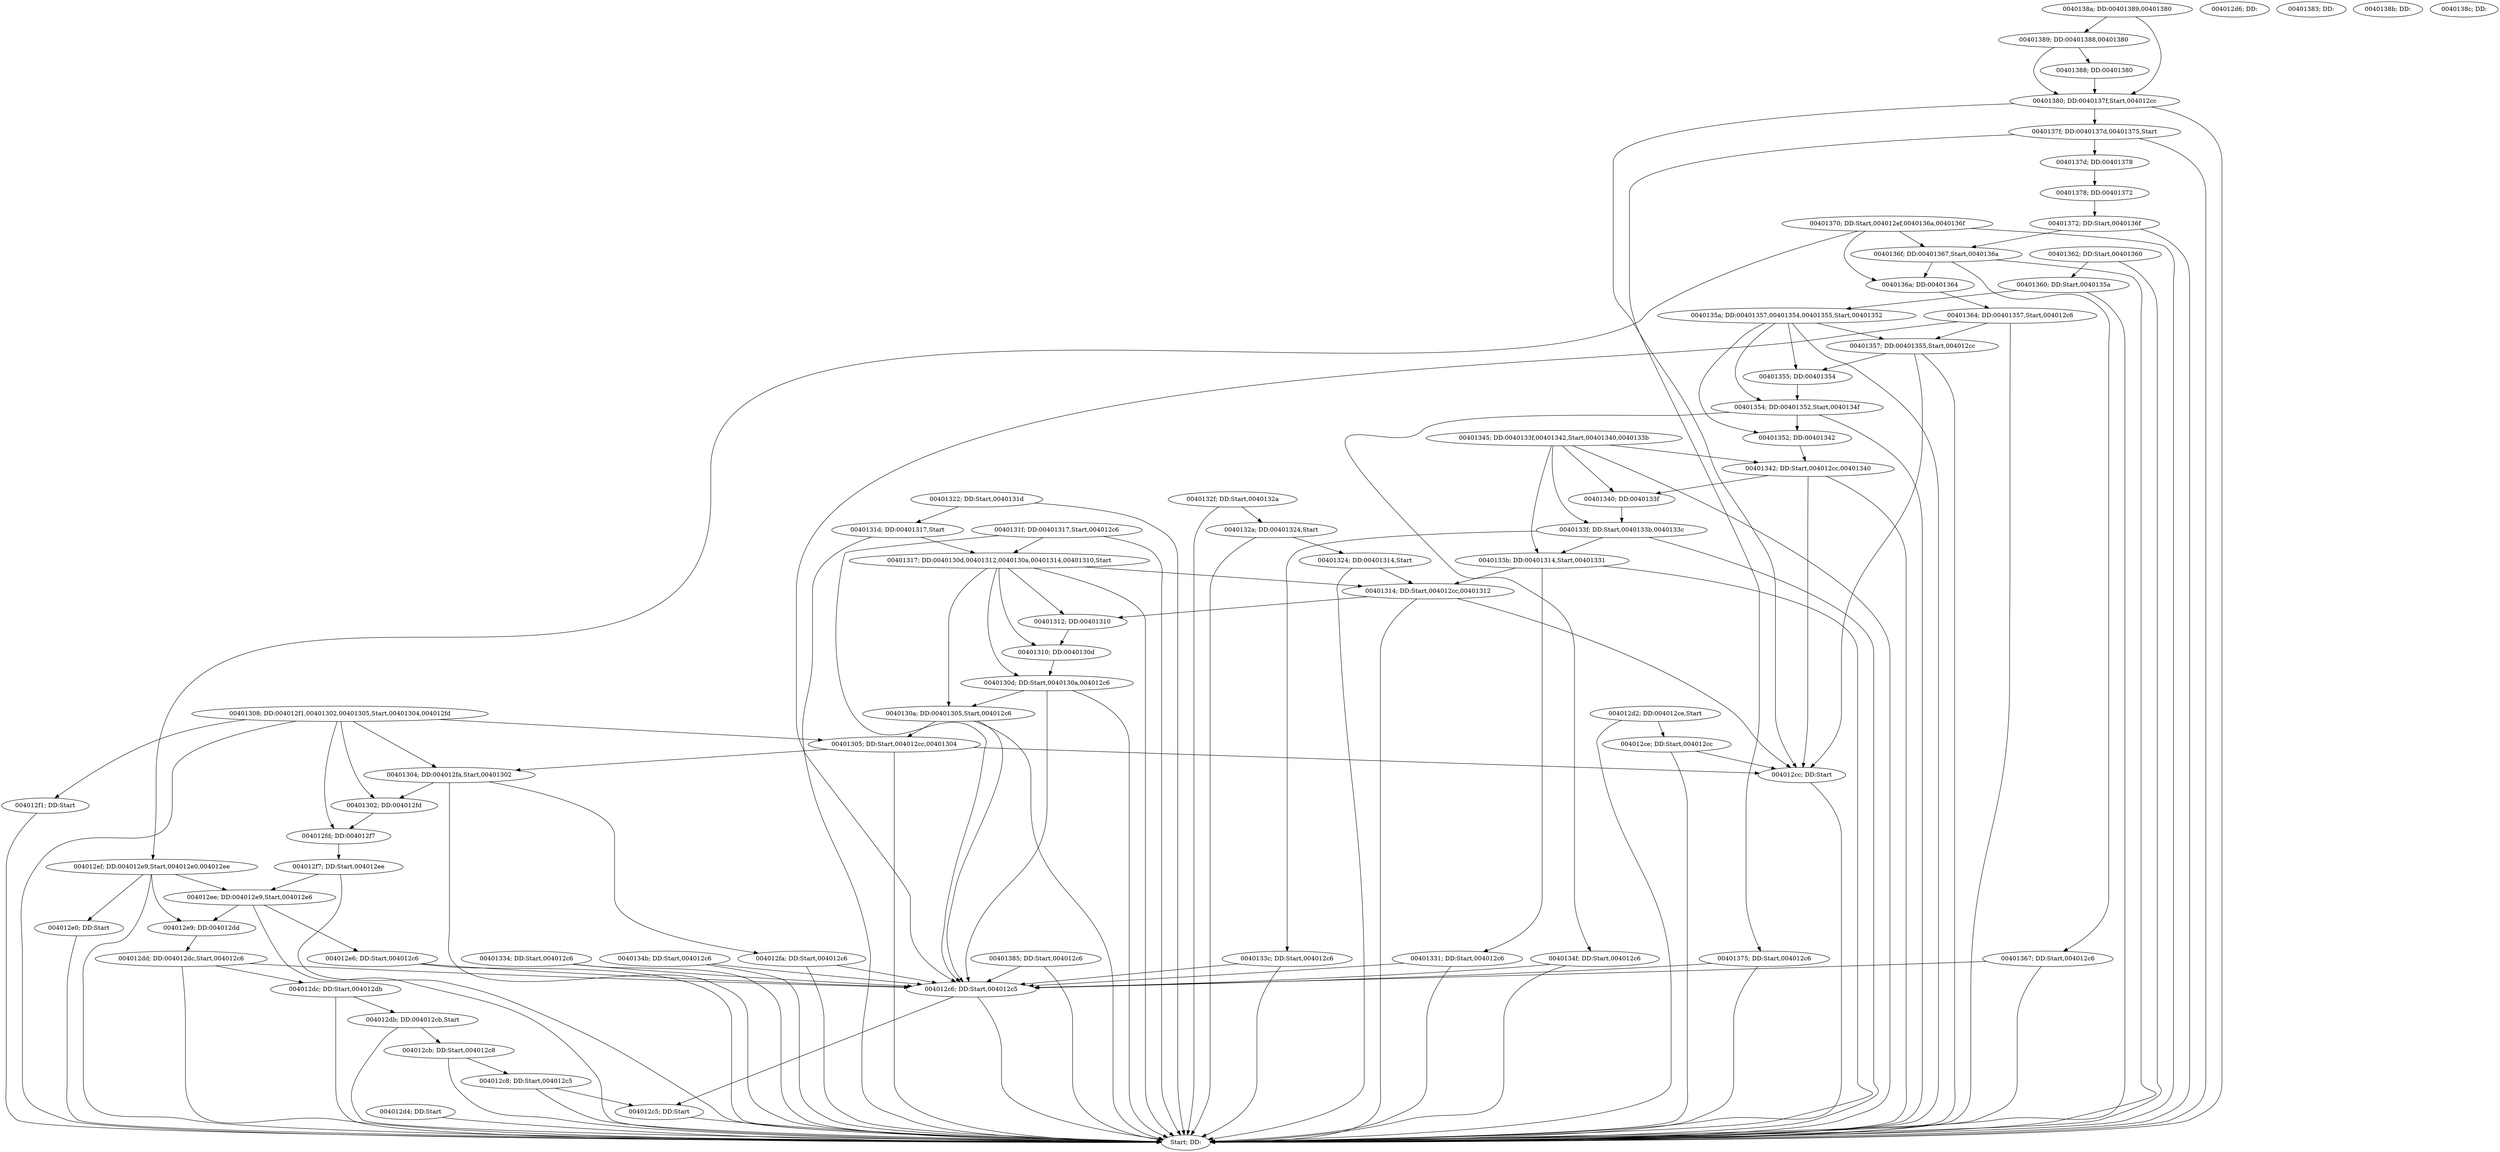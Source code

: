 digraph {
	n0 [label="Start; DD:"]
	n1 [label="004012c5; DD:Start"]
	n2 [label="004012c6; DD:Start,004012c5"]
	n3 [label="004012c8; DD:Start,004012c5"]
	n4 [label="004012cb; DD:Start,004012c8"]
	n5 [label="004012cc; DD:Start"]
	n6 [label="004012ce; DD:Start,004012cc"]
	n7 [label="004012d2; DD:004012ce,Start"]
	n8 [label="004012d4; DD:Start"]
	n9 [label="004012d6; DD:"]
	n10 [label="004012db; DD:004012cb,Start"]
	n11 [label="004012dc; DD:Start,004012db"]
	n12 [label="004012dd; DD:004012dc,Start,004012c6"]
	n13 [label="004012e0; DD:Start"]
	n14 [label="004012e6; DD:Start,004012c6"]
	n15 [label="004012e9; DD:004012dd"]
	n16 [label="004012ee; DD:004012e9,Start,004012e6"]
	n17 [label="004012ef; DD:004012e9,Start,004012e0,004012ee"]
	n18 [label="004012f1; DD:Start"]
	n19 [label="004012f7; DD:Start,004012ee"]
	n20 [label="004012fa; DD:Start,004012c6"]
	n21 [label="004012fd; DD:004012f7"]
	n22 [label="00401302; DD:004012fd"]
	n23 [label="00401304; DD:004012fa,Start,00401302"]
	n24 [label="00401305; DD:Start,004012cc,00401304"]
	n25 [label="00401308; DD:004012f1,00401302,00401305,Start,00401304,004012fd"]
	n26 [label="0040130a; DD:00401305,Start,004012c6"]
	n27 [label="0040130d; DD:Start,0040130a,004012c6"]
	n28 [label="00401310; DD:0040130d"]
	n29 [label="00401312; DD:00401310"]
	n30 [label="00401314; DD:Start,004012cc,00401312"]
	n31 [label="00401317; DD:0040130d,00401312,0040130a,00401314,00401310,Start"]
	n32 [label="0040131d; DD:00401317,Start"]
	n33 [label="0040131f; DD:00401317,Start,004012c6"]
	n34 [label="00401322; DD:Start,0040131d"]
	n35 [label="00401324; DD:00401314,Start"]
	n36 [label="0040132a; DD:00401324,Start"]
	n37 [label="0040132f; DD:Start,0040132a"]
	n38 [label="00401331; DD:Start,004012c6"]
	n39 [label="00401334; DD:Start,004012c6"]
	n40 [label="0040133b; DD:00401314,Start,00401331"]
	n41 [label="0040133c; DD:Start,004012c6"]
	n42 [label="0040133f; DD:Start,0040133b,0040133c"]
	n43 [label="00401340; DD:0040133f"]
	n44 [label="00401342; DD:Start,004012cc,00401340"]
	n45 [label="00401345; DD:0040133f,00401342,Start,00401340,0040133b"]
	n46 [label="0040134b; DD:Start,004012c6"]
	n47 [label="0040134f; DD:Start,004012c6"]
	n48 [label="00401352; DD:00401342"]
	n49 [label="00401354; DD:00401352,Start,0040134f"]
	n50 [label="00401355; DD:00401354"]
	n51 [label="00401357; DD:00401355,Start,004012cc"]
	n52 [label="0040135a; DD:00401357,00401354,00401355,Start,00401352"]
	n53 [label="00401360; DD:Start,0040135a"]
	n54 [label="00401362; DD:Start,00401360"]
	n55 [label="00401364; DD:00401357,Start,004012c6"]
	n56 [label="00401367; DD:Start,004012c6"]
	n57 [label="0040136a; DD:00401364"]
	n58 [label="0040136f; DD:00401367,Start,0040136a"]
	n59 [label="00401370; DD:Start,004012ef,0040136a,0040136f"]
	n60 [label="00401372; DD:Start,0040136f"]
	n61 [label="00401375; DD:Start,004012c6"]
	n62 [label="00401378; DD:00401372"]
	n63 [label="0040137d; DD:00401378"]
	n64 [label="0040137f; DD:0040137d,00401375,Start"]
	n65 [label="00401380; DD:0040137f,Start,004012cc"]
	n66 [label="00401383; DD:"]
	n67 [label="00401385; DD:Start,004012c6"]
	n68 [label="00401388; DD:00401380"]
	n69 [label="00401389; DD:00401388,00401380"]
	n70 [label="0040138a; DD:00401389,00401380"]
	n71 [label="0040138b; DD:"]
	n72 [label="0040138c; DD:"]

	n1 -> n0
	n2 -> n0
	n3 -> n0
	n4 -> n0
	n5 -> n0
	n6 -> n0
	n7 -> n0
	n8 -> n0
	n10 -> n0
	n11 -> n0
	n12 -> n0
	n13 -> n0
	n14 -> n0
	n16 -> n0
	n17 -> n0
	n17 -> n16
	n17 -> n15
	n18 -> n0
	n19 -> n0
	n20 -> n0
	n23 -> n0
	n24 -> n0
	n25 -> n24
	n25 -> n23
	n25 -> n22
	n25 -> n21
	n25 -> n0
	n26 -> n0
	n27 -> n0
	n30 -> n0
	n31 -> n0
	n31 -> n30
	n31 -> n29
	n31 -> n28
	n31 -> n27
	n31 -> n26
	n32 -> n0
	n33 -> n0
	n34 -> n0
	n35 -> n0
	n36 -> n0
	n37 -> n0
	n38 -> n0
	n39 -> n0
	n40 -> n0
	n41 -> n0
	n42 -> n0
	n44 -> n0
	n45 -> n0
	n45 -> n44
	n45 -> n43
	n45 -> n42
	n45 -> n40
	n46 -> n0
	n47 -> n0
	n49 -> n0
	n51 -> n0
	n52 -> n0
	n52 -> n51
	n52 -> n50
	n52 -> n49
	n52 -> n48
	n53 -> n0
	n54 -> n0
	n55 -> n0
	n56 -> n0
	n58 -> n0
	n59 -> n0
	n59 -> n58
	n59 -> n57
	n60 -> n0
	n61 -> n0
	n64 -> n0
	n65 -> n0
	n67 -> n0
	n2 -> n1
	n3 -> n1
	n4 -> n3
	n6 -> n5
	n7 -> n6
	n10 -> n4
	n11 -> n10
	n12 -> n2
	n12 -> n11
	n14 -> n2
	n15 -> n12
	n16 -> n14
	n16 -> n15
	n17 -> n13
	n19 -> n16
	n20 -> n2
	n21 -> n19
	n22 -> n21
	n23 -> n20
	n23 -> n22
	n24 -> n5
	n24 -> n23
	n25 -> n18
	n26 -> n2
	n26 -> n24
	n27 -> n2
	n27 -> n26
	n28 -> n27
	n29 -> n28
	n30 -> n5
	n30 -> n29
	n32 -> n31
	n33 -> n31
	n33 -> n2
	n34 -> n32
	n35 -> n30
	n36 -> n35
	n37 -> n36
	n38 -> n2
	n39 -> n2
	n40 -> n38
	n40 -> n30
	n41 -> n2
	n42 -> n41
	n42 -> n40
	n43 -> n42
	n44 -> n5
	n44 -> n43
	n46 -> n2
	n47 -> n2
	n48 -> n44
	n49 -> n47
	n49 -> n48
	n50 -> n49
	n51 -> n5
	n51 -> n50
	n53 -> n52
	n54 -> n53
	n55 -> n2
	n55 -> n51
	n56 -> n2
	n57 -> n55
	n58 -> n56
	n58 -> n57
	n59 -> n17
	n60 -> n58
	n61 -> n2
	n62 -> n60
	n63 -> n62
	n64 -> n61
	n64 -> n63
	n65 -> n5
	n65 -> n64
	n67 -> n2
	n68 -> n65
	n69 -> n68
	n69 -> n65
	n70 -> n69
	n70 -> n65

}